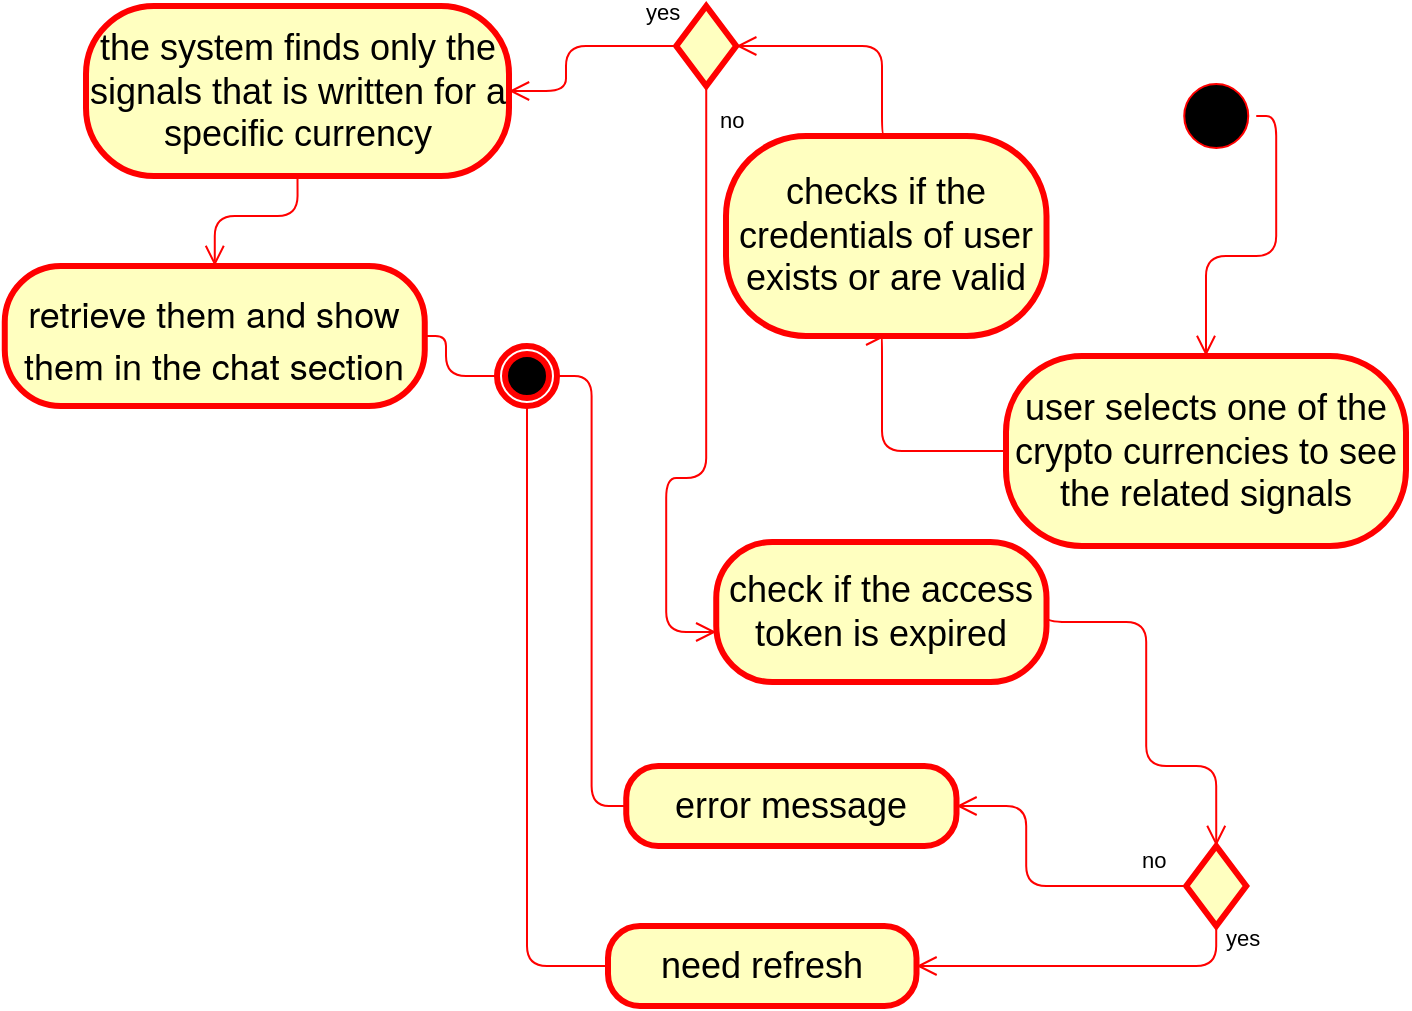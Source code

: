 <mxfile>
    <diagram id="bbFUe-zJGqRZa2P_TBz4" name="Page-1">
        <mxGraphModel dx="849" dy="924" grid="1" gridSize="10" guides="1" tooltips="1" connect="1" arrows="1" fold="1" page="1" pageScale="1" pageWidth="850" pageHeight="1100" math="0" shadow="0">
            <root>
                <mxCell id="0"/>
                <mxCell id="1" parent="0"/>
                <mxCell id="2" value="the system finds only the signals that is written for a specific currency" style="rounded=1;whiteSpace=wrap;html=1;arcSize=40;fontColor=#000000;fillColor=#ffffc0;strokeColor=#ff0000;strokeWidth=3;fontSize=18;" vertex="1" parent="1">
                    <mxGeometry x="170" y="245" width="211.5" height="85" as="geometry"/>
                </mxCell>
                <mxCell id="3" value="" style="edgeStyle=orthogonalEdgeStyle;html=1;verticalAlign=bottom;endArrow=open;endSize=8;strokeColor=#ff0000;fontSize=18;startArrow=none;exitX=0.5;exitY=1;exitDx=0;exitDy=0;entryX=0.5;entryY=0;entryDx=0;entryDy=0;" edge="1" parent="1" source="2" target="4">
                    <mxGeometry relative="1" as="geometry">
                        <mxPoint x="175" y="316" as="targetPoint"/>
                        <mxPoint x="310.5" y="248.0" as="sourcePoint"/>
                        <Array as="points">
                            <mxPoint x="276" y="350"/>
                            <mxPoint x="234" y="350"/>
                        </Array>
                    </mxGeometry>
                </mxCell>
                <mxCell id="4" value="&lt;p style=&quot;margin: 0px; font-variant-numeric: normal; font-variant-east-asian: normal; font-variant-alternates: normal; font-size-adjust: none; font-kerning: auto; font-optical-sizing: auto; font-feature-settings: normal; font-variation-settings: normal; font-variant-position: normal; font-stretch: normal; line-height: normal; font-family: &amp;quot;Helvetica Neue&amp;quot;;&quot; class=&quot;p1&quot;&gt;retrieve them and show them in the chat section&lt;/p&gt;" style="rounded=1;whiteSpace=wrap;html=1;arcSize=40;fontColor=#000000;fillColor=#ffffc0;strokeColor=#ff0000;strokeWidth=3;fontFamily=Helvetica;fontSize=18;align=center;" vertex="1" parent="1">
                    <mxGeometry x="129.38" y="375" width="210" height="70" as="geometry"/>
                </mxCell>
                <mxCell id="5" value="" style="ellipse;html=1;shape=endState;fillColor=#000000;strokeColor=#ff0000;strokeWidth=3;fontFamily=Helvetica;fontSize=8;fontColor=#FFFFFF;" vertex="1" parent="1">
                    <mxGeometry x="375.5" y="415" width="30" height="30" as="geometry"/>
                </mxCell>
                <mxCell id="6" value="" style="ellipse;html=1;shape=startState;fillColor=#000000;strokeColor=#ff0000;" vertex="1" parent="1">
                    <mxGeometry x="715.12" y="280" width="40" height="40" as="geometry"/>
                </mxCell>
                <mxCell id="7" value="" style="edgeStyle=orthogonalEdgeStyle;html=1;verticalAlign=bottom;endArrow=open;endSize=8;strokeColor=#ff0000;entryX=0.5;entryY=0;entryDx=0;entryDy=0;exitX=1;exitY=0.5;exitDx=0;exitDy=0;" edge="1" parent="1" source="6" target="8">
                    <mxGeometry relative="1" as="geometry">
                        <mxPoint x="480.62" y="367" as="targetPoint"/>
                        <mxPoint x="500.62" y="285" as="sourcePoint"/>
                    </mxGeometry>
                </mxCell>
                <mxCell id="8" value="&lt;span style=&quot;font-size: 18px;&quot;&gt;user selects one of the crypto currencies to see the related signals&lt;/span&gt;" style="rounded=1;whiteSpace=wrap;html=1;arcSize=40;fontColor=#000000;fillColor=#ffffc0;strokeColor=#ff0000;strokeWidth=3;" vertex="1" parent="1">
                    <mxGeometry x="630" y="420" width="200" height="95" as="geometry"/>
                </mxCell>
                <mxCell id="9" value="" style="edgeStyle=orthogonalEdgeStyle;html=1;verticalAlign=bottom;endArrow=open;endSize=8;strokeColor=#ff0000;entryX=0.5;entryY=1;entryDx=0;entryDy=0;exitX=0;exitY=0.5;exitDx=0;exitDy=0;" edge="1" parent="1" source="8" target="10">
                    <mxGeometry relative="1" as="geometry">
                        <mxPoint x="319.62" y="397" as="targetPoint"/>
                        <Array as="points">
                            <mxPoint x="568" y="468"/>
                        </Array>
                    </mxGeometry>
                </mxCell>
                <mxCell id="10" value="checks if the credentials of user exists or are valid" style="rounded=1;whiteSpace=wrap;html=1;arcSize=40;fontColor=#000000;fillColor=#ffffc0;strokeColor=#ff0000;strokeWidth=3;fontSize=18;" vertex="1" parent="1">
                    <mxGeometry x="490" y="310" width="160.25" height="100" as="geometry"/>
                </mxCell>
                <mxCell id="11" value="" style="rhombus;whiteSpace=wrap;html=1;fillColor=#ffffc0;strokeColor=#ff0000;strokeWidth=3;fontSize=18;" vertex="1" parent="1">
                    <mxGeometry x="465.12" y="245" width="30" height="40" as="geometry"/>
                </mxCell>
                <mxCell id="12" value="no" style="edgeStyle=orthogonalEdgeStyle;html=1;align=left;verticalAlign=bottom;endArrow=open;endSize=8;strokeColor=#ff0000;exitX=0.5;exitY=1;exitDx=0;exitDy=0;labelBackgroundColor=none;entryX=0;entryY=0.5;entryDx=0;entryDy=0;" edge="1" parent="1" source="11">
                    <mxGeometry x="-0.84" y="5" relative="1" as="geometry">
                        <mxPoint x="485.12" y="558" as="targetPoint"/>
                        <mxPoint x="480.12" y="295" as="sourcePoint"/>
                        <Array as="points">
                            <mxPoint x="480.12" y="481"/>
                            <mxPoint x="460.12" y="481"/>
                            <mxPoint x="460.12" y="558"/>
                        </Array>
                        <mxPoint as="offset"/>
                    </mxGeometry>
                </mxCell>
                <mxCell id="13" value="" style="edgeStyle=orthogonalEdgeStyle;html=1;verticalAlign=bottom;endArrow=open;endSize=8;strokeColor=#ff0000;entryX=1;entryY=0.5;entryDx=0;entryDy=0;exitX=0.5;exitY=0;exitDx=0;exitDy=0;" edge="1" parent="1" source="10" target="11">
                    <mxGeometry relative="1" as="geometry">
                        <mxPoint x="422.63" y="385.95" as="targetPoint"/>
                        <Array as="points">
                            <mxPoint x="568" y="265"/>
                        </Array>
                        <mxPoint x="580.12" y="373" as="sourcePoint"/>
                    </mxGeometry>
                </mxCell>
                <mxCell id="14" value="check if the access token is expired" style="rounded=1;whiteSpace=wrap;html=1;arcSize=40;fontColor=#000000;fillColor=#ffffc0;strokeColor=#ff0000;strokeWidth=3;fontSize=18;" vertex="1" parent="1">
                    <mxGeometry x="485.12" y="513" width="165.13" height="70" as="geometry"/>
                </mxCell>
                <mxCell id="15" value="" style="rhombus;whiteSpace=wrap;html=1;fillColor=#ffffc0;strokeColor=#ff0000;strokeWidth=3;fontSize=18;" vertex="1" parent="1">
                    <mxGeometry x="720.12" y="665.0" width="30" height="40" as="geometry"/>
                </mxCell>
                <mxCell id="16" value="yes" style="edgeStyle=orthogonalEdgeStyle;html=1;align=left;verticalAlign=bottom;endArrow=open;endSize=8;strokeColor=#ff0000;exitX=0.5;exitY=1;exitDx=0;exitDy=0;labelBackgroundColor=none;entryX=1;entryY=0.5;entryDx=0;entryDy=0;" edge="1" parent="1" source="15" target="20">
                    <mxGeometry x="-0.83" y="3" relative="1" as="geometry">
                        <mxPoint x="807.25" y="822.93" as="targetPoint"/>
                        <mxPoint x="994" y="912.55" as="sourcePoint"/>
                        <Array as="points">
                            <mxPoint x="735.12" y="725"/>
                        </Array>
                        <mxPoint as="offset"/>
                    </mxGeometry>
                </mxCell>
                <mxCell id="17" value="no" style="edgeStyle=orthogonalEdgeStyle;html=1;align=left;verticalAlign=top;endArrow=open;endSize=8;strokeColor=#ff0000;exitX=0;exitY=0.5;exitDx=0;exitDy=0;labelBackgroundColor=none;entryX=1;entryY=0.5;entryDx=0;entryDy=0;" edge="1" parent="1" source="15" target="19">
                    <mxGeometry x="-0.689" y="-26" relative="1" as="geometry">
                        <mxPoint x="540.12" y="703" as="targetPoint"/>
                        <mxPoint x="977.12" y="948.93" as="sourcePoint"/>
                        <mxPoint as="offset"/>
                        <Array as="points">
                            <mxPoint x="640.12" y="685"/>
                            <mxPoint x="640.12" y="645"/>
                        </Array>
                    </mxGeometry>
                </mxCell>
                <mxCell id="18" value="" style="edgeStyle=orthogonalEdgeStyle;html=1;verticalAlign=bottom;endArrow=open;endSize=8;strokeColor=#ff0000;entryX=0.5;entryY=0;entryDx=0;entryDy=0;exitX=1;exitY=0.5;exitDx=0;exitDy=0;" edge="1" parent="1" source="14" target="15">
                    <mxGeometry relative="1" as="geometry">
                        <mxPoint x="744.76" y="655.88" as="targetPoint"/>
                        <Array as="points">
                            <mxPoint x="650.12" y="553"/>
                            <mxPoint x="700.12" y="553"/>
                            <mxPoint x="700.12" y="625"/>
                            <mxPoint x="735.12" y="625"/>
                        </Array>
                        <mxPoint x="724.25" y="671.93" as="sourcePoint"/>
                    </mxGeometry>
                </mxCell>
                <mxCell id="19" value="error message" style="rounded=1;whiteSpace=wrap;html=1;arcSize=40;fontColor=#000000;fillColor=#ffffc0;strokeColor=#ff0000;strokeWidth=3;fontSize=18;" vertex="1" parent="1">
                    <mxGeometry x="440.12" y="625" width="165.13" height="40" as="geometry"/>
                </mxCell>
                <mxCell id="20" value="need refresh" style="rounded=1;whiteSpace=wrap;html=1;arcSize=40;fontColor=#000000;fillColor=#ffffc0;strokeColor=#ff0000;strokeWidth=3;fontSize=18;" vertex="1" parent="1">
                    <mxGeometry x="431" y="705" width="154.25" height="40" as="geometry"/>
                </mxCell>
                <mxCell id="21" value="yes" style="edgeStyle=orthogonalEdgeStyle;html=1;align=left;verticalAlign=top;endArrow=open;endSize=8;strokeColor=#ff0000;exitX=0;exitY=0.5;exitDx=0;exitDy=0;labelBackgroundColor=none;entryX=1;entryY=0.5;entryDx=0;entryDy=0;" edge="1" parent="1" source="11" target="2">
                    <mxGeometry x="-0.681" y="-30" relative="1" as="geometry">
                        <mxPoint x="325.13" y="125" as="targetPoint"/>
                        <mxPoint x="470.5" y="245" as="sourcePoint"/>
                        <mxPoint as="offset"/>
                        <Array as="points">
                            <mxPoint x="410" y="265"/>
                            <mxPoint x="410" y="288"/>
                        </Array>
                    </mxGeometry>
                </mxCell>
                <mxCell id="22" value="" style="edgeStyle=orthogonalEdgeStyle;html=1;verticalAlign=bottom;endArrow=none;endSize=8;strokeColor=#ff0000;labelBackgroundColor=none;fontFamily=Helvetica;fontSize=18;fontColor=#FFFFFF;exitX=0;exitY=0.5;exitDx=0;exitDy=0;entryX=1;entryY=0.5;entryDx=0;entryDy=0;" edge="1" parent="1" source="19" target="5">
                    <mxGeometry relative="1" as="geometry">
                        <mxPoint x="422" y="465" as="targetPoint"/>
                        <mxPoint x="355.5" y="510" as="sourcePoint"/>
                    </mxGeometry>
                </mxCell>
                <mxCell id="23" value="" style="edgeStyle=orthogonalEdgeStyle;html=1;verticalAlign=bottom;endArrow=none;endSize=8;strokeColor=#ff0000;labelBackgroundColor=none;fontFamily=Helvetica;fontSize=18;fontColor=#FFFFFF;exitX=0;exitY=0.5;exitDx=0;exitDy=0;entryX=0.5;entryY=1;entryDx=0;entryDy=0;" edge="1" parent="1" source="20" target="5">
                    <mxGeometry relative="1" as="geometry">
                        <mxPoint x="345.5" y="440.5" as="targetPoint"/>
                        <mxPoint x="380.12" y="655.5" as="sourcePoint"/>
                        <Array as="points">
                            <mxPoint x="391" y="725"/>
                        </Array>
                    </mxGeometry>
                </mxCell>
                <mxCell id="24" value="" style="edgeStyle=orthogonalEdgeStyle;html=1;verticalAlign=bottom;endArrow=none;endSize=8;strokeColor=#ff0000;labelBackgroundColor=none;fontFamily=Helvetica;fontSize=18;fontColor=#FFFFFF;exitX=0;exitY=0.5;exitDx=0;exitDy=0;entryX=1;entryY=0.5;entryDx=0;entryDy=0;" edge="1" parent="1" source="5" target="4">
                    <mxGeometry relative="1" as="geometry">
                        <mxPoint x="230.03" y="510" as="targetPoint"/>
                        <mxPoint x="264.65" y="725" as="sourcePoint"/>
                        <Array as="points">
                            <mxPoint x="350" y="430"/>
                            <mxPoint x="350" y="410"/>
                        </Array>
                    </mxGeometry>
                </mxCell>
            </root>
        </mxGraphModel>
    </diagram>
</mxfile>